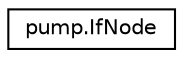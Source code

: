 digraph "Graphical Class Hierarchy"
{
  edge [fontname="Helvetica",fontsize="10",labelfontname="Helvetica",labelfontsize="10"];
  node [fontname="Helvetica",fontsize="10",shape=record];
  rankdir="LR";
  Node1 [label="pump.IfNode",height=0.2,width=0.4,color="black", fillcolor="white", style="filled",URL="$classpump_1_1_if_node.html"];
}
